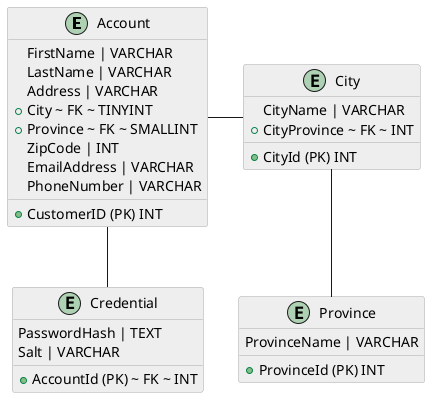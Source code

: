 @startuml

!define TABLE_BORDER_COLOR #AAAAAA
!define TABLE_HEADER_COLOR #CCCCCC
!define TABLE_ROW_COLOR #EEEEEE
!define RELATION_COLOR #999999

!define ENTITY_START_ROW |||
!define ENTITY_END_ROW |||

!define PK_ROW (PK)
!define FK_ROW ~ FK ~
!define FIELD_ROW |

skinparam class {
    BorderColor TABLE_BORDER_COLOR
    HeaderBackgroundColor TABLE_HEADER_COLOR
    BackgroundColor TABLE_ROW_COLOR
}

entity "Account" as account {
    +CustomerID PK_ROW INT
    FirstName FIELD_ROW VARCHAR
    LastName FIELD_ROW VARCHAR
    Address FIELD_ROW VARCHAR
    +City FK_ROW TINYINT
    +Province FK_ROW SMALLINT
    ZipCode FIELD_ROW INT
    EmailAddress FIELD_ROW VARCHAR
    PhoneNumber FIELD_ROW VARCHAR
}

entity "City" as city {
    +CityId PK_ROW INT
    CityName FIELD_ROW VARCHAR
    +CityProvince FK_ROW INT
}

entity "Province" as province {
    +ProvinceId PK_ROW INT
    ProvinceName FIELD_ROW VARCHAR
}

entity "Credential" as credential {
    +AccountId PK_ROW FK_ROW INT
    PasswordHash FIELD_ROW TEXT
    Salt FIELD_ROW VARCHAR
}

account - city
account -- credential
city -- province

@enduml
